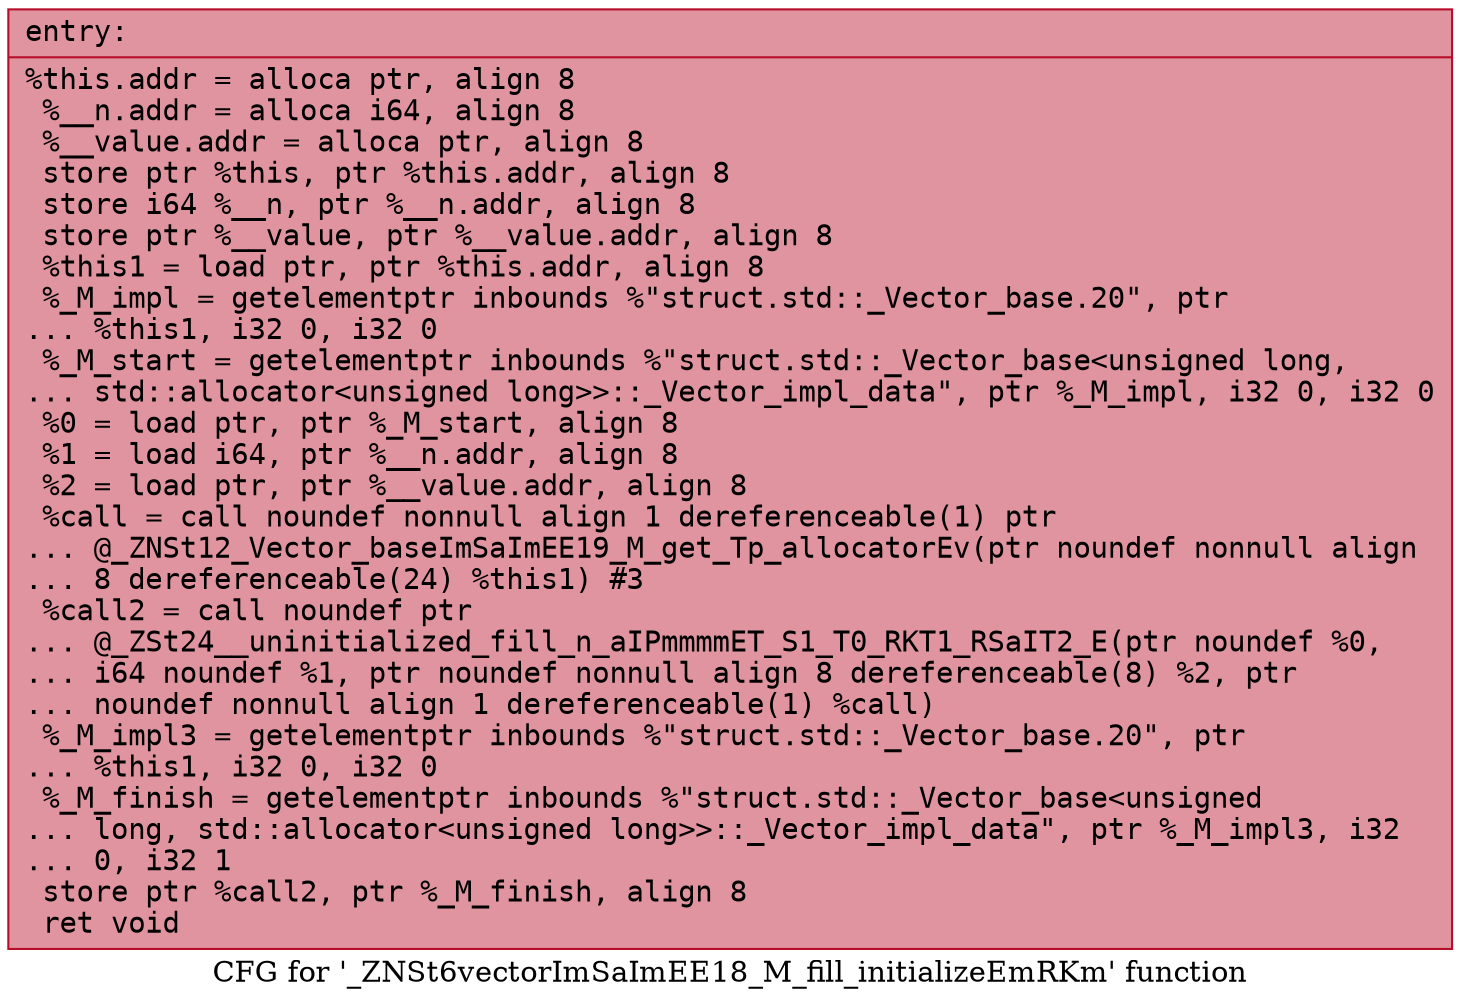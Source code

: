 digraph "CFG for '_ZNSt6vectorImSaImEE18_M_fill_initializeEmRKm' function" {
	label="CFG for '_ZNSt6vectorImSaImEE18_M_fill_initializeEmRKm' function";

	Node0x564271a36d70 [shape=record,color="#b70d28ff", style=filled, fillcolor="#b70d2870" fontname="Courier",label="{entry:\l|  %this.addr = alloca ptr, align 8\l  %__n.addr = alloca i64, align 8\l  %__value.addr = alloca ptr, align 8\l  store ptr %this, ptr %this.addr, align 8\l  store i64 %__n, ptr %__n.addr, align 8\l  store ptr %__value, ptr %__value.addr, align 8\l  %this1 = load ptr, ptr %this.addr, align 8\l  %_M_impl = getelementptr inbounds %\"struct.std::_Vector_base.20\", ptr\l... %this1, i32 0, i32 0\l  %_M_start = getelementptr inbounds %\"struct.std::_Vector_base\<unsigned long,\l... std::allocator\<unsigned long\>\>::_Vector_impl_data\", ptr %_M_impl, i32 0, i32 0\l  %0 = load ptr, ptr %_M_start, align 8\l  %1 = load i64, ptr %__n.addr, align 8\l  %2 = load ptr, ptr %__value.addr, align 8\l  %call = call noundef nonnull align 1 dereferenceable(1) ptr\l... @_ZNSt12_Vector_baseImSaImEE19_M_get_Tp_allocatorEv(ptr noundef nonnull align\l... 8 dereferenceable(24) %this1) #3\l  %call2 = call noundef ptr\l... @_ZSt24__uninitialized_fill_n_aIPmmmmET_S1_T0_RKT1_RSaIT2_E(ptr noundef %0,\l... i64 noundef %1, ptr noundef nonnull align 8 dereferenceable(8) %2, ptr\l... noundef nonnull align 1 dereferenceable(1) %call)\l  %_M_impl3 = getelementptr inbounds %\"struct.std::_Vector_base.20\", ptr\l... %this1, i32 0, i32 0\l  %_M_finish = getelementptr inbounds %\"struct.std::_Vector_base\<unsigned\l... long, std::allocator\<unsigned long\>\>::_Vector_impl_data\", ptr %_M_impl3, i32\l... 0, i32 1\l  store ptr %call2, ptr %_M_finish, align 8\l  ret void\l}"];
}
